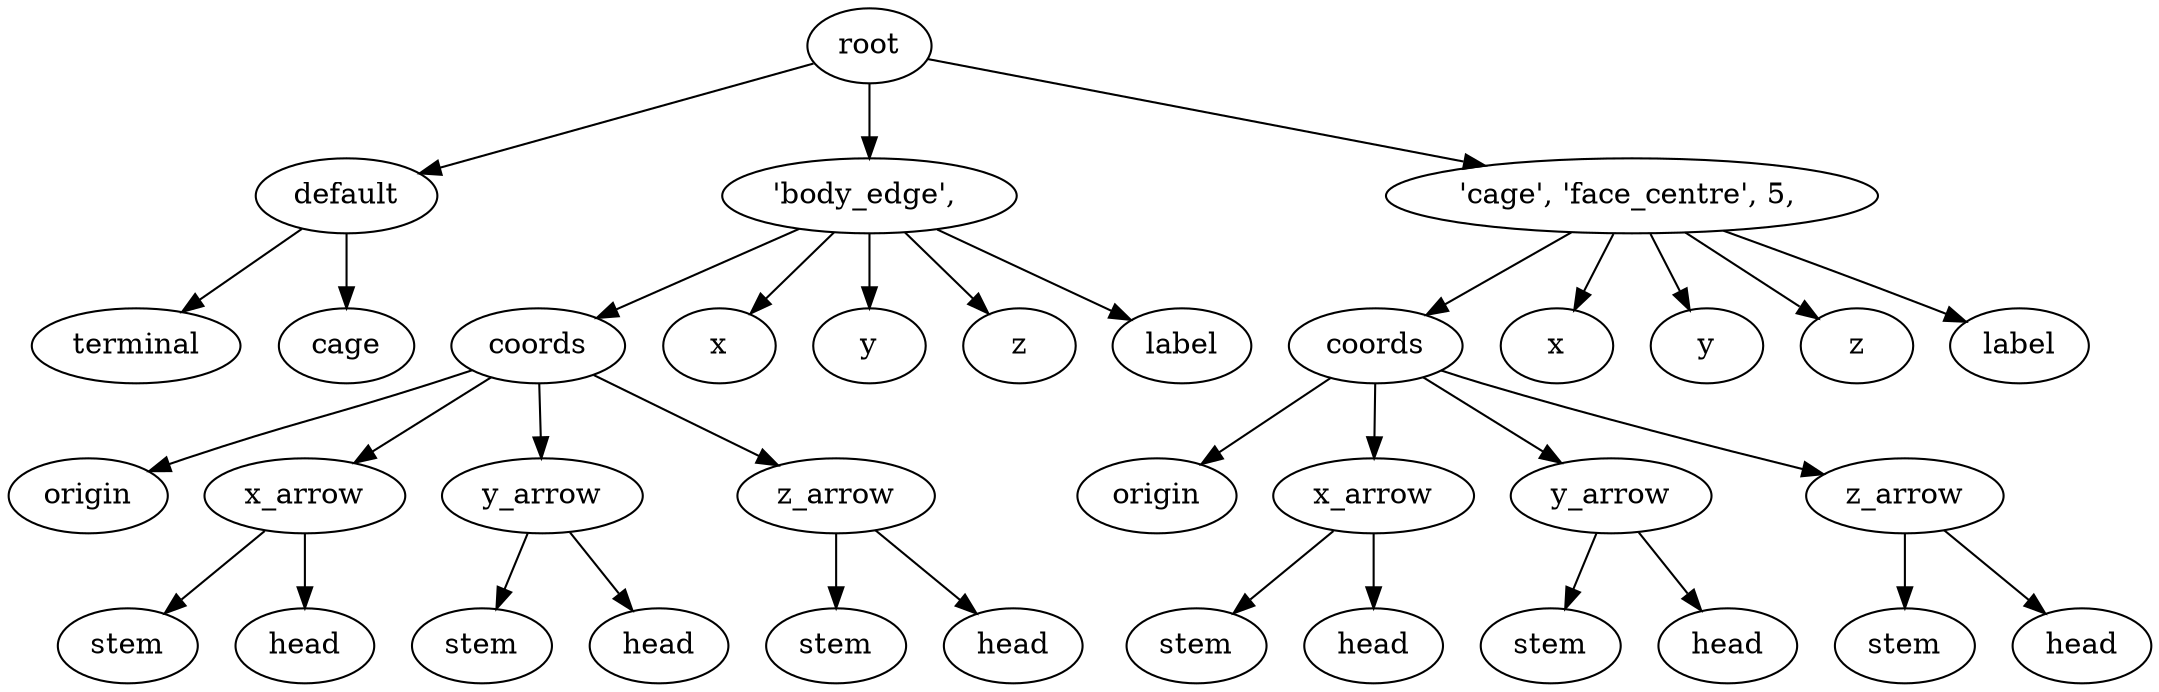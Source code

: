 digraph default {
    root_139 [label="root"];
    default_140 [label="default"];
    terminal_141 [label="terminal"];
    cage_142 [label="cage"];
    143 [label="'body_edge',\ "];
    coords_144 [label="coords"];
    origin_145 [label="origin"];
    x_arrow_146 [label="x_arrow"];
    stem_147 [label="stem"];
    head_148 [label="head"];
    y_arrow_149 [label="y_arrow"];
    stem_150 [label="stem"];
    head_151 [label="head"];
    z_arrow_152 [label="z_arrow"];
    stem_153 [label="stem"];
    head_154 [label="head"];
    x_155 [label="x"];
    y_156 [label="y"];
    z_157 [label="z"];
    label_158 [label="label"];
    159 [label="'cage',\ 'face_centre',\ 5,\ "];
    coords_160 [label="coords"];
    origin_161 [label="origin"];
    x_arrow_162 [label="x_arrow"];
    stem_163 [label="stem"];
    head_164 [label="head"];
    y_arrow_165 [label="y_arrow"];
    stem_166 [label="stem"];
    head_167 [label="head"];
    z_arrow_168 [label="z_arrow"];
    stem_169 [label="stem"];
    head_170 [label="head"];
    x_171 [label="x"];
    y_172 [label="y"];
    z_173 [label="z"];
    label_174 [label="label"];
    root_139 -> default_140;
    default_140 -> terminal_141;
    default_140 -> cage_142;
    root_139 -> 143;
    143 -> coords_144;
    coords_144 -> origin_145;
    coords_144 -> x_arrow_146;
    x_arrow_146 -> stem_147;
    x_arrow_146 -> head_148;
    coords_144 -> y_arrow_149;
    y_arrow_149 -> stem_150;
    y_arrow_149 -> head_151;
    coords_144 -> z_arrow_152;
    z_arrow_152 -> stem_153;
    z_arrow_152 -> head_154;
    143 -> x_155;
    143 -> y_156;
    143 -> z_157;
    143 -> label_158;
    root_139 -> 159;
    159 -> coords_160;
    coords_160 -> origin_161;
    coords_160 -> x_arrow_162;
    x_arrow_162 -> stem_163;
    x_arrow_162 -> head_164;
    coords_160 -> y_arrow_165;
    y_arrow_165 -> stem_166;
    y_arrow_165 -> head_167;
    coords_160 -> z_arrow_168;
    z_arrow_168 -> stem_169;
    z_arrow_168 -> head_170;
    159 -> x_171;
    159 -> y_172;
    159 -> z_173;
    159 -> label_174;
}

